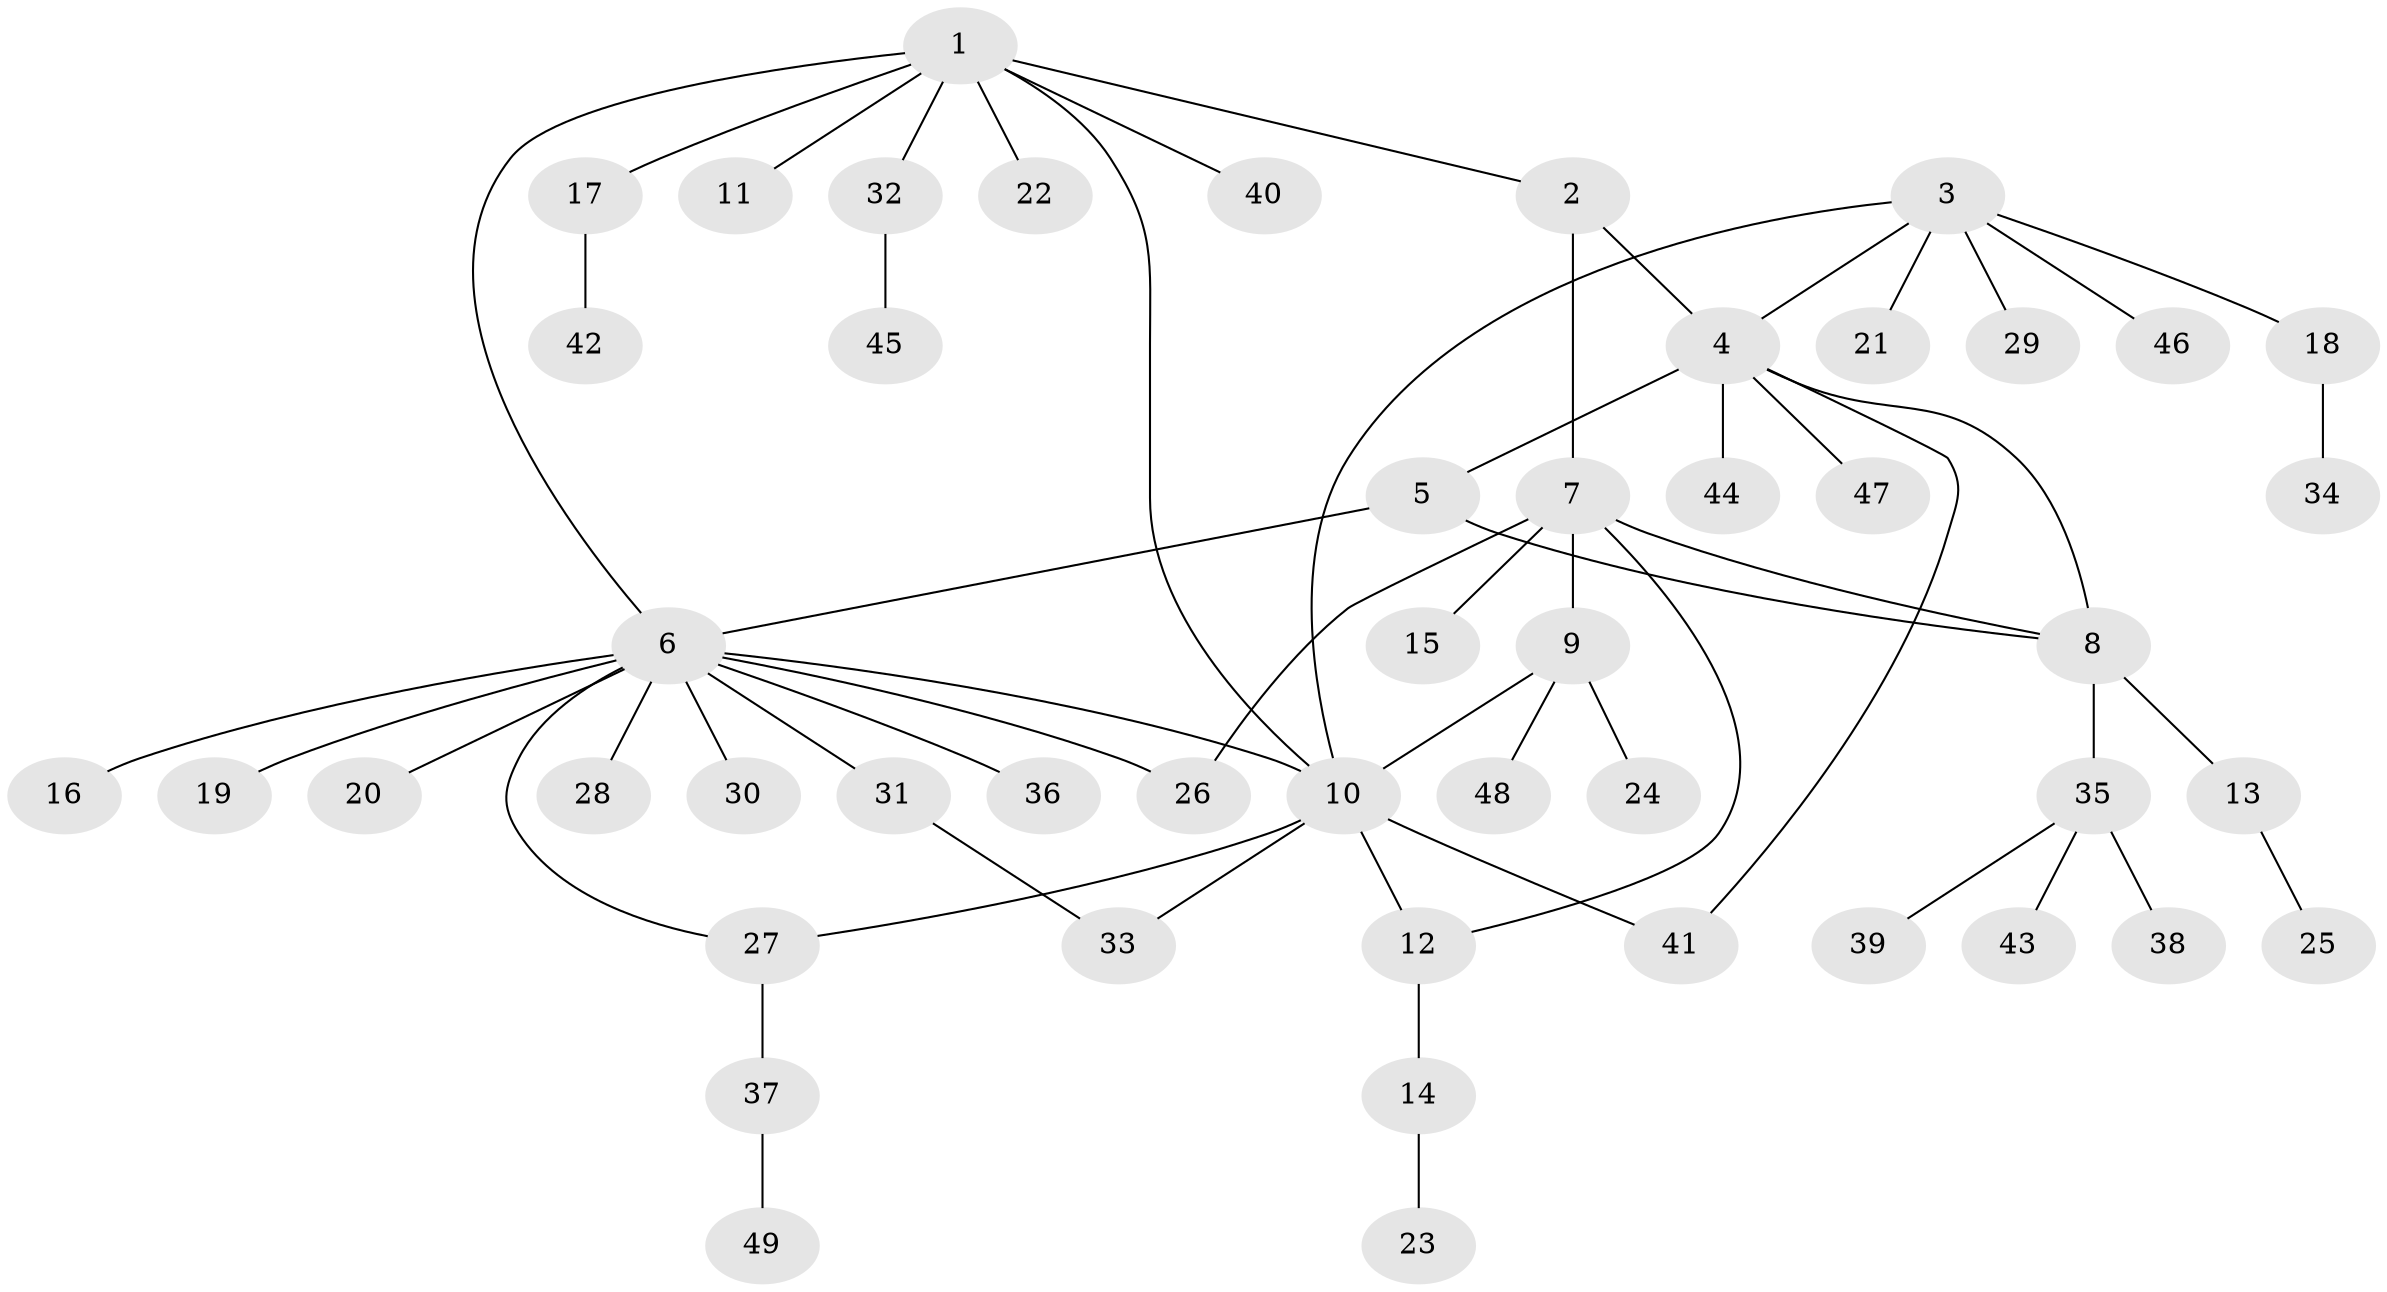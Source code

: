 // Generated by graph-tools (version 1.1) at 2025/54/03/09/25 04:54:14]
// undirected, 49 vertices, 59 edges
graph export_dot {
graph [start="1"]
  node [color=gray90,style=filled];
  1;
  2;
  3;
  4;
  5;
  6;
  7;
  8;
  9;
  10;
  11;
  12;
  13;
  14;
  15;
  16;
  17;
  18;
  19;
  20;
  21;
  22;
  23;
  24;
  25;
  26;
  27;
  28;
  29;
  30;
  31;
  32;
  33;
  34;
  35;
  36;
  37;
  38;
  39;
  40;
  41;
  42;
  43;
  44;
  45;
  46;
  47;
  48;
  49;
  1 -- 2;
  1 -- 6;
  1 -- 10;
  1 -- 11;
  1 -- 17;
  1 -- 22;
  1 -- 32;
  1 -- 40;
  2 -- 4;
  2 -- 7;
  3 -- 4;
  3 -- 10;
  3 -- 18;
  3 -- 21;
  3 -- 29;
  3 -- 46;
  4 -- 5;
  4 -- 8;
  4 -- 41;
  4 -- 44;
  4 -- 47;
  5 -- 6;
  5 -- 8;
  6 -- 10;
  6 -- 16;
  6 -- 19;
  6 -- 20;
  6 -- 26;
  6 -- 27;
  6 -- 28;
  6 -- 30;
  6 -- 31;
  6 -- 36;
  7 -- 8;
  7 -- 9;
  7 -- 12;
  7 -- 15;
  7 -- 26;
  8 -- 13;
  8 -- 35;
  9 -- 10;
  9 -- 24;
  9 -- 48;
  10 -- 12;
  10 -- 27;
  10 -- 33;
  10 -- 41;
  12 -- 14;
  13 -- 25;
  14 -- 23;
  17 -- 42;
  18 -- 34;
  27 -- 37;
  31 -- 33;
  32 -- 45;
  35 -- 38;
  35 -- 39;
  35 -- 43;
  37 -- 49;
}
